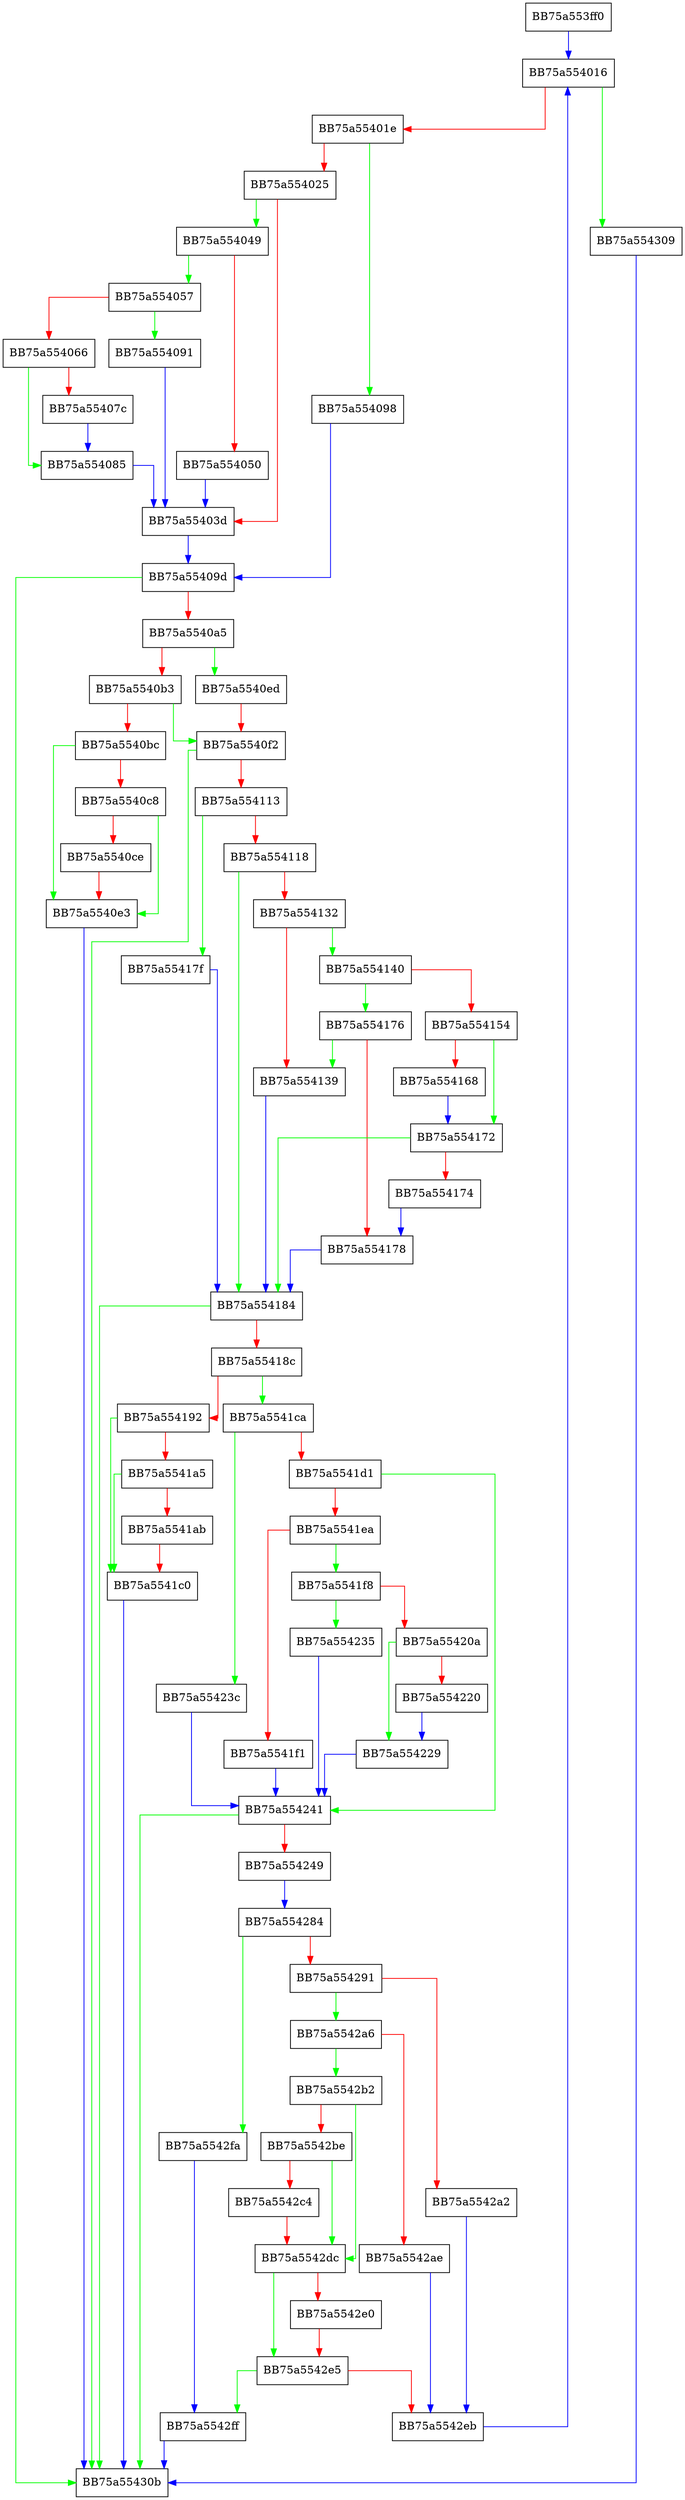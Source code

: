 digraph ReadSQLite {
  node [shape="box"];
  graph [splines=ortho];
  BB75a553ff0 -> BB75a554016 [color="blue"];
  BB75a554016 -> BB75a554309 [color="green"];
  BB75a554016 -> BB75a55401e [color="red"];
  BB75a55401e -> BB75a554098 [color="green"];
  BB75a55401e -> BB75a554025 [color="red"];
  BB75a554025 -> BB75a554049 [color="green"];
  BB75a554025 -> BB75a55403d [color="red"];
  BB75a55403d -> BB75a55409d [color="blue"];
  BB75a554049 -> BB75a554057 [color="green"];
  BB75a554049 -> BB75a554050 [color="red"];
  BB75a554050 -> BB75a55403d [color="blue"];
  BB75a554057 -> BB75a554091 [color="green"];
  BB75a554057 -> BB75a554066 [color="red"];
  BB75a554066 -> BB75a554085 [color="green"];
  BB75a554066 -> BB75a55407c [color="red"];
  BB75a55407c -> BB75a554085 [color="blue"];
  BB75a554085 -> BB75a55403d [color="blue"];
  BB75a554091 -> BB75a55403d [color="blue"];
  BB75a554098 -> BB75a55409d [color="blue"];
  BB75a55409d -> BB75a55430b [color="green"];
  BB75a55409d -> BB75a5540a5 [color="red"];
  BB75a5540a5 -> BB75a5540ed [color="green"];
  BB75a5540a5 -> BB75a5540b3 [color="red"];
  BB75a5540b3 -> BB75a5540f2 [color="green"];
  BB75a5540b3 -> BB75a5540bc [color="red"];
  BB75a5540bc -> BB75a5540e3 [color="green"];
  BB75a5540bc -> BB75a5540c8 [color="red"];
  BB75a5540c8 -> BB75a5540e3 [color="green"];
  BB75a5540c8 -> BB75a5540ce [color="red"];
  BB75a5540ce -> BB75a5540e3 [color="red"];
  BB75a5540e3 -> BB75a55430b [color="blue"];
  BB75a5540ed -> BB75a5540f2 [color="red"];
  BB75a5540f2 -> BB75a55430b [color="green"];
  BB75a5540f2 -> BB75a554113 [color="red"];
  BB75a554113 -> BB75a55417f [color="green"];
  BB75a554113 -> BB75a554118 [color="red"];
  BB75a554118 -> BB75a554184 [color="green"];
  BB75a554118 -> BB75a554132 [color="red"];
  BB75a554132 -> BB75a554140 [color="green"];
  BB75a554132 -> BB75a554139 [color="red"];
  BB75a554139 -> BB75a554184 [color="blue"];
  BB75a554140 -> BB75a554176 [color="green"];
  BB75a554140 -> BB75a554154 [color="red"];
  BB75a554154 -> BB75a554172 [color="green"];
  BB75a554154 -> BB75a554168 [color="red"];
  BB75a554168 -> BB75a554172 [color="blue"];
  BB75a554172 -> BB75a554184 [color="green"];
  BB75a554172 -> BB75a554174 [color="red"];
  BB75a554174 -> BB75a554178 [color="blue"];
  BB75a554176 -> BB75a554139 [color="green"];
  BB75a554176 -> BB75a554178 [color="red"];
  BB75a554178 -> BB75a554184 [color="blue"];
  BB75a55417f -> BB75a554184 [color="blue"];
  BB75a554184 -> BB75a55430b [color="green"];
  BB75a554184 -> BB75a55418c [color="red"];
  BB75a55418c -> BB75a5541ca [color="green"];
  BB75a55418c -> BB75a554192 [color="red"];
  BB75a554192 -> BB75a5541c0 [color="green"];
  BB75a554192 -> BB75a5541a5 [color="red"];
  BB75a5541a5 -> BB75a5541c0 [color="green"];
  BB75a5541a5 -> BB75a5541ab [color="red"];
  BB75a5541ab -> BB75a5541c0 [color="red"];
  BB75a5541c0 -> BB75a55430b [color="blue"];
  BB75a5541ca -> BB75a55423c [color="green"];
  BB75a5541ca -> BB75a5541d1 [color="red"];
  BB75a5541d1 -> BB75a554241 [color="green"];
  BB75a5541d1 -> BB75a5541ea [color="red"];
  BB75a5541ea -> BB75a5541f8 [color="green"];
  BB75a5541ea -> BB75a5541f1 [color="red"];
  BB75a5541f1 -> BB75a554241 [color="blue"];
  BB75a5541f8 -> BB75a554235 [color="green"];
  BB75a5541f8 -> BB75a55420a [color="red"];
  BB75a55420a -> BB75a554229 [color="green"];
  BB75a55420a -> BB75a554220 [color="red"];
  BB75a554220 -> BB75a554229 [color="blue"];
  BB75a554229 -> BB75a554241 [color="blue"];
  BB75a554235 -> BB75a554241 [color="blue"];
  BB75a55423c -> BB75a554241 [color="blue"];
  BB75a554241 -> BB75a55430b [color="green"];
  BB75a554241 -> BB75a554249 [color="red"];
  BB75a554249 -> BB75a554284 [color="blue"];
  BB75a554284 -> BB75a5542fa [color="green"];
  BB75a554284 -> BB75a554291 [color="red"];
  BB75a554291 -> BB75a5542a6 [color="green"];
  BB75a554291 -> BB75a5542a2 [color="red"];
  BB75a5542a2 -> BB75a5542eb [color="blue"];
  BB75a5542a6 -> BB75a5542b2 [color="green"];
  BB75a5542a6 -> BB75a5542ae [color="red"];
  BB75a5542ae -> BB75a5542eb [color="blue"];
  BB75a5542b2 -> BB75a5542dc [color="green"];
  BB75a5542b2 -> BB75a5542be [color="red"];
  BB75a5542be -> BB75a5542dc [color="green"];
  BB75a5542be -> BB75a5542c4 [color="red"];
  BB75a5542c4 -> BB75a5542dc [color="red"];
  BB75a5542dc -> BB75a5542e5 [color="green"];
  BB75a5542dc -> BB75a5542e0 [color="red"];
  BB75a5542e0 -> BB75a5542e5 [color="red"];
  BB75a5542e5 -> BB75a5542ff [color="green"];
  BB75a5542e5 -> BB75a5542eb [color="red"];
  BB75a5542eb -> BB75a554016 [color="blue"];
  BB75a5542fa -> BB75a5542ff [color="blue"];
  BB75a5542ff -> BB75a55430b [color="blue"];
  BB75a554309 -> BB75a55430b [color="blue"];
}